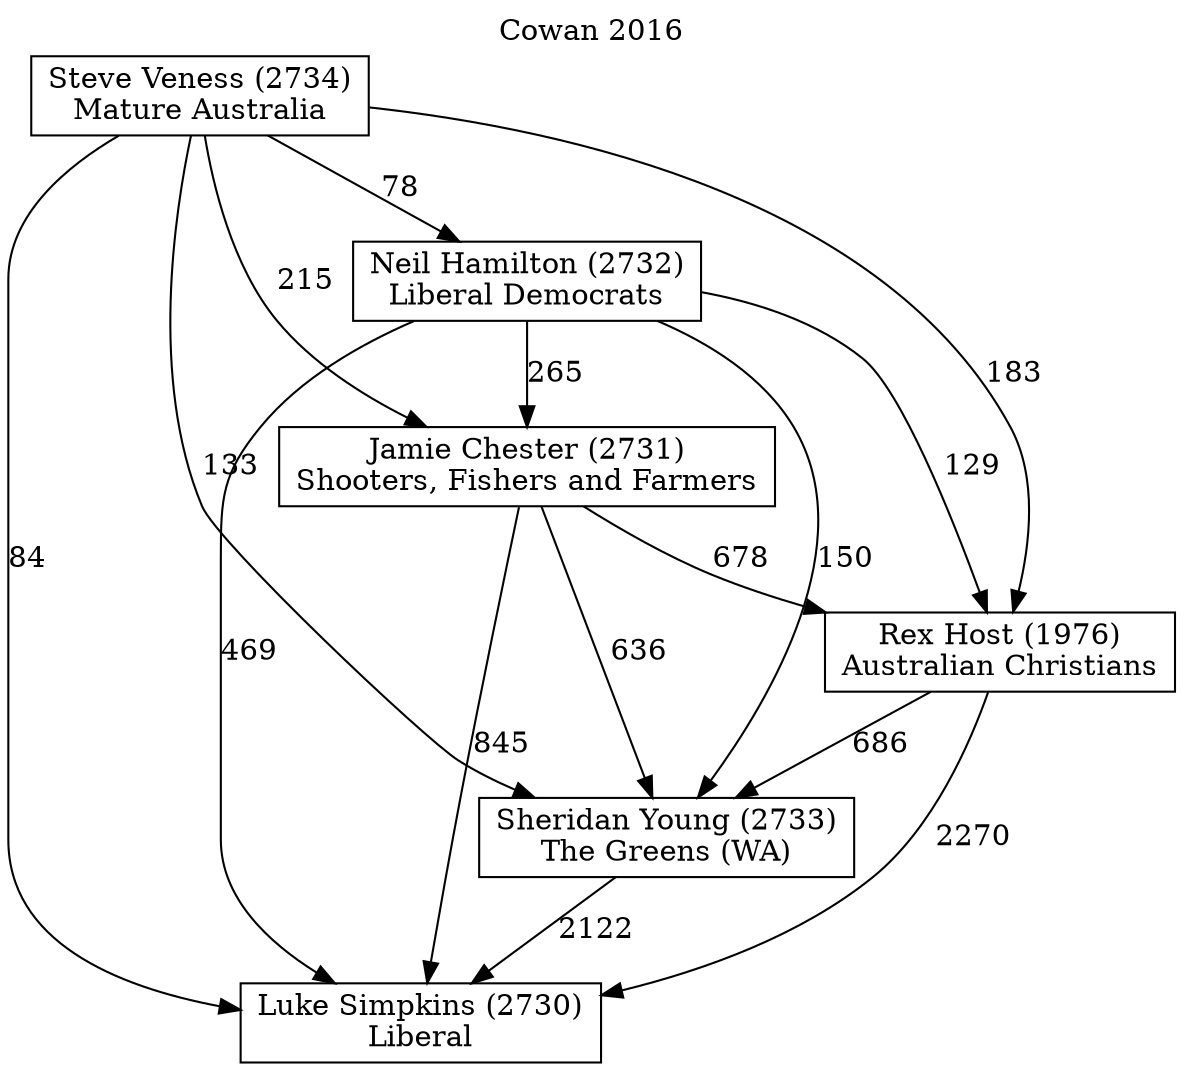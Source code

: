 // House preference flow
digraph "Luke Simpkins (2730)_Cowan_2016" {
	graph [label="Cowan 2016" labelloc=t mclimit=10]
	node [shape=box]
	"Steve Veness (2734)" [label="Steve Veness (2734)
Mature Australia"]
	"Sheridan Young (2733)" [label="Sheridan Young (2733)
The Greens (WA)"]
	"Luke Simpkins (2730)" [label="Luke Simpkins (2730)
Liberal"]
	"Jamie Chester (2731)" [label="Jamie Chester (2731)
Shooters, Fishers and Farmers"]
	"Neil Hamilton (2732)" [label="Neil Hamilton (2732)
Liberal Democrats"]
	"Rex Host (1976)" [label="Rex Host (1976)
Australian Christians"]
	"Steve Veness (2734)" -> "Neil Hamilton (2732)" [label=78]
	"Steve Veness (2734)" -> "Luke Simpkins (2730)" [label=84]
	"Jamie Chester (2731)" -> "Rex Host (1976)" [label=678]
	"Sheridan Young (2733)" -> "Luke Simpkins (2730)" [label=2122]
	"Neil Hamilton (2732)" -> "Rex Host (1976)" [label=129]
	"Neil Hamilton (2732)" -> "Luke Simpkins (2730)" [label=469]
	"Rex Host (1976)" -> "Sheridan Young (2733)" [label=686]
	"Neil Hamilton (2732)" -> "Jamie Chester (2731)" [label=265]
	"Steve Veness (2734)" -> "Sheridan Young (2733)" [label=133]
	"Steve Veness (2734)" -> "Rex Host (1976)" [label=183]
	"Jamie Chester (2731)" -> "Sheridan Young (2733)" [label=636]
	"Jamie Chester (2731)" -> "Luke Simpkins (2730)" [label=845]
	"Steve Veness (2734)" -> "Jamie Chester (2731)" [label=215]
	"Neil Hamilton (2732)" -> "Sheridan Young (2733)" [label=150]
	"Rex Host (1976)" -> "Luke Simpkins (2730)" [label=2270]
}
